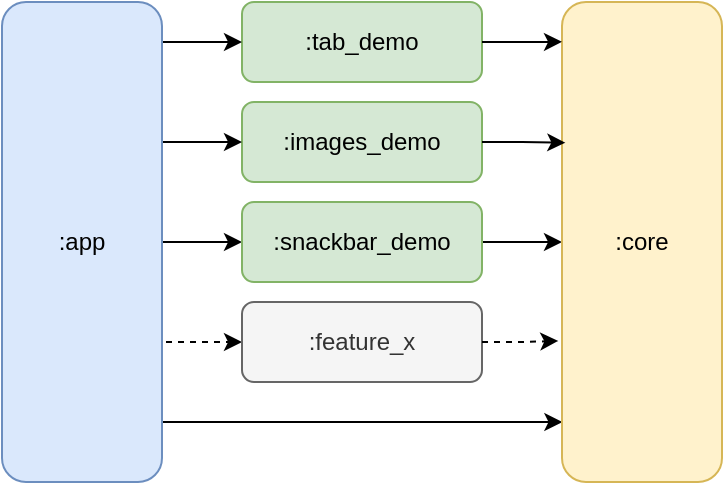 <mxfile version="26.0.16">
  <diagram name="Page-1" id="JzxIL6uc8D3_1HqS0_Ln">
    <mxGraphModel dx="708" dy="512" grid="1" gridSize="10" guides="1" tooltips="1" connect="1" arrows="1" fold="1" page="1" pageScale="1" pageWidth="827" pageHeight="1169" math="0" shadow="0">
      <root>
        <mxCell id="0" />
        <mxCell id="1" parent="0" />
        <mxCell id="tGsPqwFTD-upPthjZqq0-3" value=":tab_demo" style="rounded=1;whiteSpace=wrap;html=1;fillColor=#d5e8d4;strokeColor=#82b366;" vertex="1" parent="1">
          <mxGeometry x="160" y="40" width="120" height="40" as="geometry" />
        </mxCell>
        <mxCell id="tGsPqwFTD-upPthjZqq0-4" value=":images_demo" style="rounded=1;whiteSpace=wrap;html=1;fillColor=#d5e8d4;strokeColor=#82b366;" vertex="1" parent="1">
          <mxGeometry x="160" y="90" width="120" height="40" as="geometry" />
        </mxCell>
        <mxCell id="tGsPqwFTD-upPthjZqq0-21" style="edgeStyle=orthogonalEdgeStyle;rounded=0;orthogonalLoop=1;jettySize=auto;html=1;exitX=1;exitY=0.75;exitDx=0;exitDy=0;entryX=0.003;entryY=0.871;entryDx=0;entryDy=0;entryPerimeter=0;" edge="1" parent="1" source="tGsPqwFTD-upPthjZqq0-18" target="tGsPqwFTD-upPthjZqq0-20">
          <mxGeometry relative="1" as="geometry">
            <Array as="points">
              <mxPoint x="120" y="250" />
              <mxPoint x="320" y="250" />
            </Array>
          </mxGeometry>
        </mxCell>
        <mxCell id="tGsPqwFTD-upPthjZqq0-22" style="edgeStyle=orthogonalEdgeStyle;rounded=0;orthogonalLoop=1;jettySize=auto;html=1;entryX=0;entryY=0.5;entryDx=0;entryDy=0;" edge="1" parent="1" source="tGsPqwFTD-upPthjZqq0-18" target="tGsPqwFTD-upPthjZqq0-19">
          <mxGeometry relative="1" as="geometry" />
        </mxCell>
        <mxCell id="tGsPqwFTD-upPthjZqq0-23" style="edgeStyle=orthogonalEdgeStyle;rounded=0;orthogonalLoop=1;jettySize=auto;html=1;exitX=1;exitY=0.25;exitDx=0;exitDy=0;entryX=0;entryY=0.5;entryDx=0;entryDy=0;" edge="1" parent="1" source="tGsPqwFTD-upPthjZqq0-18" target="tGsPqwFTD-upPthjZqq0-4">
          <mxGeometry relative="1" as="geometry">
            <Array as="points">
              <mxPoint x="120" y="110" />
            </Array>
          </mxGeometry>
        </mxCell>
        <mxCell id="tGsPqwFTD-upPthjZqq0-24" style="edgeStyle=orthogonalEdgeStyle;rounded=0;orthogonalLoop=1;jettySize=auto;html=1;exitX=1;exitY=0.25;exitDx=0;exitDy=0;entryX=0;entryY=0.5;entryDx=0;entryDy=0;" edge="1" parent="1" source="tGsPqwFTD-upPthjZqq0-18" target="tGsPqwFTD-upPthjZqq0-3">
          <mxGeometry relative="1" as="geometry">
            <Array as="points">
              <mxPoint x="120" y="60" />
            </Array>
          </mxGeometry>
        </mxCell>
        <mxCell id="tGsPqwFTD-upPthjZqq0-32" style="edgeStyle=orthogonalEdgeStyle;rounded=0;orthogonalLoop=1;jettySize=auto;html=1;exitX=1;exitY=0.75;exitDx=0;exitDy=0;entryX=0;entryY=0.5;entryDx=0;entryDy=0;dashed=1;" edge="1" parent="1" source="tGsPqwFTD-upPthjZqq0-18" target="tGsPqwFTD-upPthjZqq0-31">
          <mxGeometry relative="1" as="geometry">
            <Array as="points">
              <mxPoint x="120" y="210" />
            </Array>
          </mxGeometry>
        </mxCell>
        <mxCell id="tGsPqwFTD-upPthjZqq0-18" value=":app" style="rounded=1;whiteSpace=wrap;html=1;fillColor=#dae8fc;strokeColor=#6c8ebf;" vertex="1" parent="1">
          <mxGeometry x="40" y="40" width="80" height="240" as="geometry" />
        </mxCell>
        <mxCell id="tGsPqwFTD-upPthjZqq0-28" style="edgeStyle=orthogonalEdgeStyle;rounded=0;orthogonalLoop=1;jettySize=auto;html=1;entryX=0;entryY=0.5;entryDx=0;entryDy=0;" edge="1" parent="1" source="tGsPqwFTD-upPthjZqq0-19" target="tGsPqwFTD-upPthjZqq0-20">
          <mxGeometry relative="1" as="geometry" />
        </mxCell>
        <mxCell id="tGsPqwFTD-upPthjZqq0-19" value=":snackbar_demo" style="rounded=1;whiteSpace=wrap;html=1;fillColor=#d5e8d4;strokeColor=#82b366;" vertex="1" parent="1">
          <mxGeometry x="160" y="140" width="120" height="40" as="geometry" />
        </mxCell>
        <mxCell id="tGsPqwFTD-upPthjZqq0-20" value=":core" style="rounded=1;whiteSpace=wrap;html=1;fillColor=#fff2cc;strokeColor=#d6b656;" vertex="1" parent="1">
          <mxGeometry x="320" y="40" width="80" height="240" as="geometry" />
        </mxCell>
        <mxCell id="tGsPqwFTD-upPthjZqq0-26" style="edgeStyle=orthogonalEdgeStyle;rounded=0;orthogonalLoop=1;jettySize=auto;html=1;entryX=0;entryY=0.083;entryDx=0;entryDy=0;entryPerimeter=0;" edge="1" parent="1" source="tGsPqwFTD-upPthjZqq0-3" target="tGsPqwFTD-upPthjZqq0-20">
          <mxGeometry relative="1" as="geometry" />
        </mxCell>
        <mxCell id="tGsPqwFTD-upPthjZqq0-30" style="edgeStyle=orthogonalEdgeStyle;rounded=0;orthogonalLoop=1;jettySize=auto;html=1;entryX=0.021;entryY=0.293;entryDx=0;entryDy=0;entryPerimeter=0;" edge="1" parent="1" source="tGsPqwFTD-upPthjZqq0-4" target="tGsPqwFTD-upPthjZqq0-20">
          <mxGeometry relative="1" as="geometry" />
        </mxCell>
        <mxCell id="tGsPqwFTD-upPthjZqq0-31" value=":feature_x" style="rounded=1;whiteSpace=wrap;html=1;fillColor=#f5f5f5;strokeColor=#666666;fontColor=#333333;" vertex="1" parent="1">
          <mxGeometry x="160" y="190" width="120" height="40" as="geometry" />
        </mxCell>
        <mxCell id="tGsPqwFTD-upPthjZqq0-34" style="edgeStyle=orthogonalEdgeStyle;rounded=0;orthogonalLoop=1;jettySize=auto;html=1;entryX=-0.023;entryY=0.706;entryDx=0;entryDy=0;entryPerimeter=0;dashed=1;" edge="1" parent="1" source="tGsPqwFTD-upPthjZqq0-31" target="tGsPqwFTD-upPthjZqq0-20">
          <mxGeometry relative="1" as="geometry" />
        </mxCell>
      </root>
    </mxGraphModel>
  </diagram>
</mxfile>
